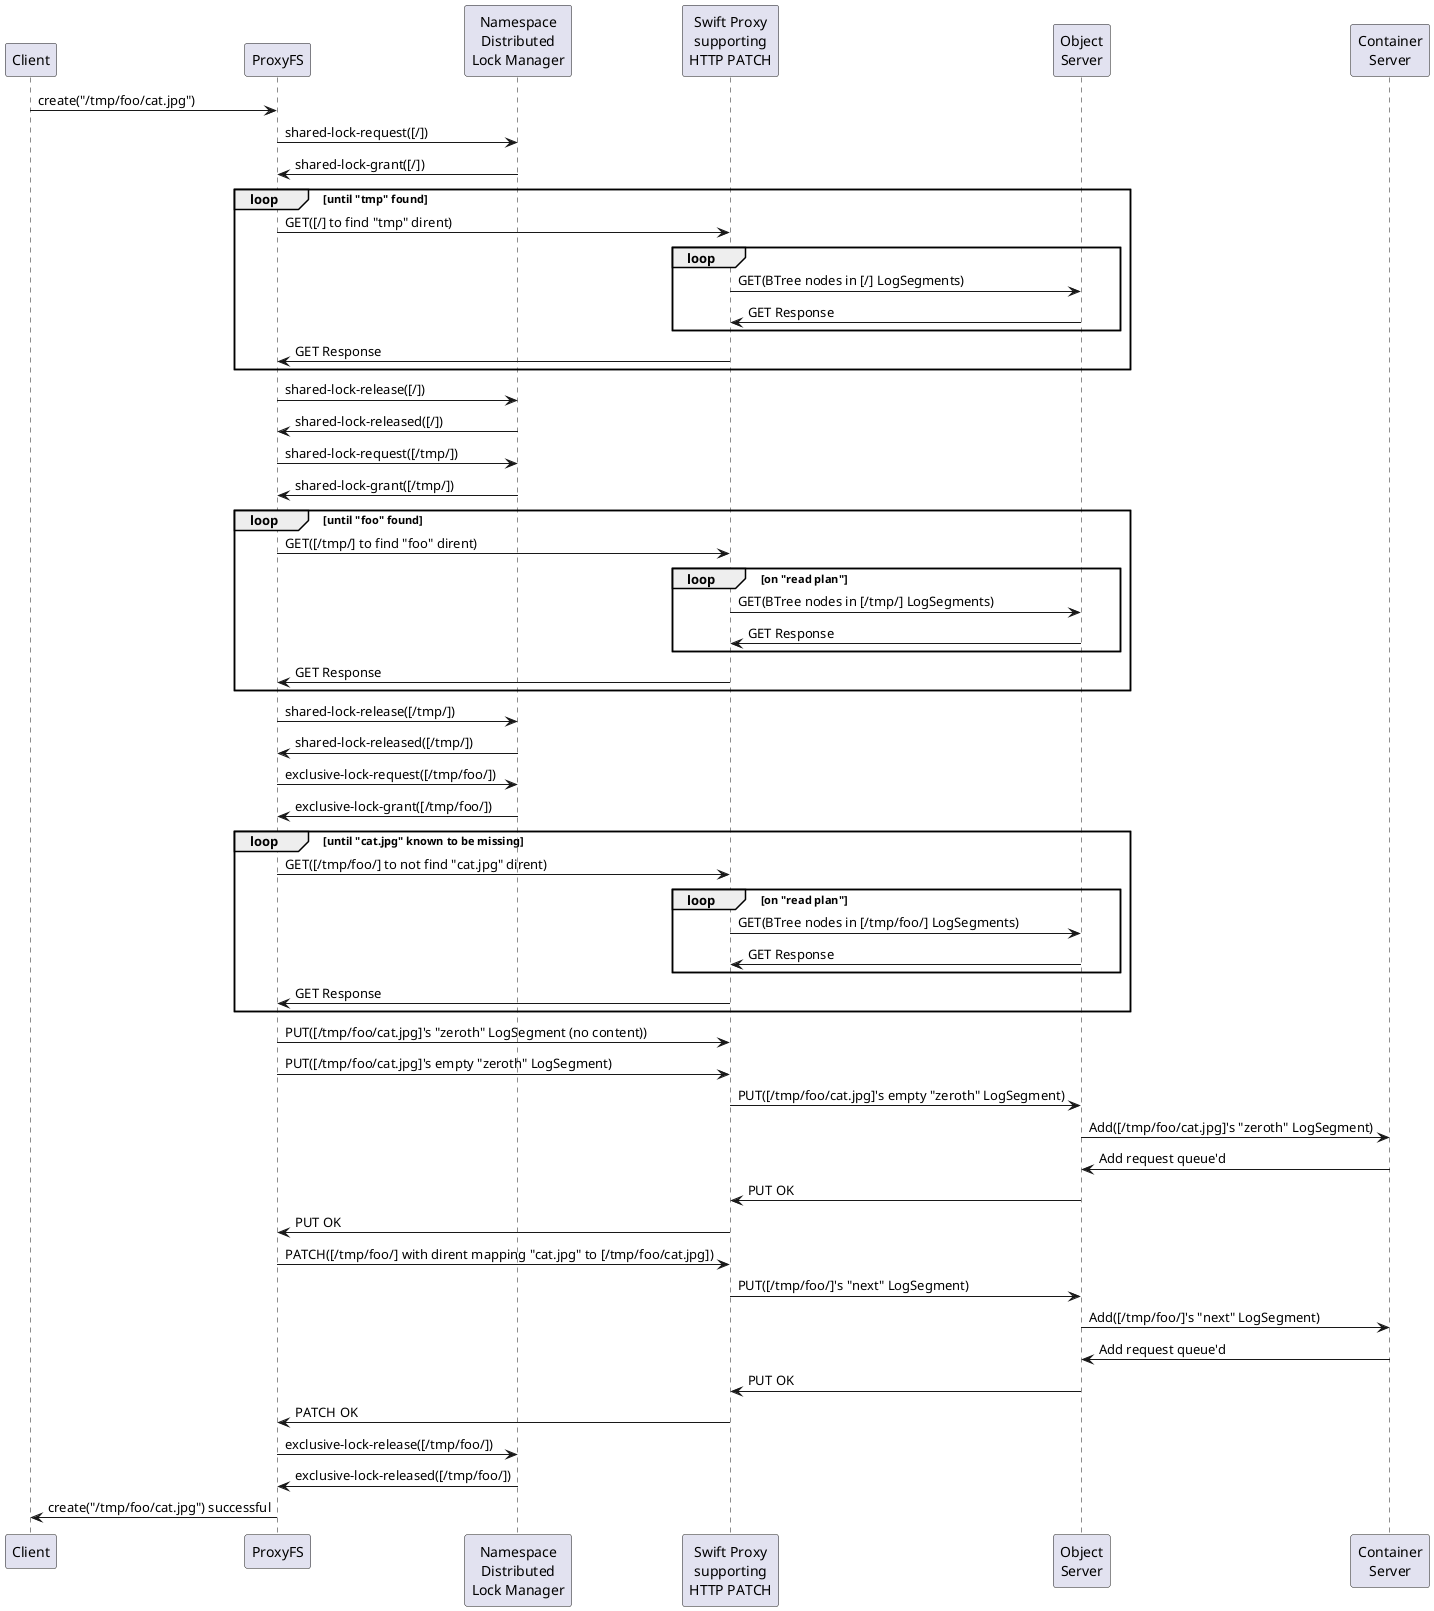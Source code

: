 @startuml
participant Client
participant ProxyFS
participant "Namespace\nDistributed\nLock Manager" as DLM
participant "Swift Proxy\nsupporting\nHTTP PATCH" as SP
participant "Object\nServer" as OBJ
participant "Container\nServer" as CONT

Client->ProxyFS: create("/tmp/foo/cat.jpg")

ProxyFS->DLM: shared-lock-request([/])
DLM->ProxyFS: shared-lock-grant([/])
loop until "tmp" found
ProxyFS->SP: GET([/] to find "tmp" dirent)
loop
SP->OBJ: GET(BTree nodes in [/] LogSegments)
OBJ->SP: GET Response
end
SP->ProxyFS: GET Response
end
ProxyFS->DLM: shared-lock-release([/])
DLM->ProxyFS: shared-lock-released([/])

ProxyFS->DLM: shared-lock-request([/tmp/])
DLM->ProxyFS: shared-lock-grant([/tmp/])
loop until "foo" found
ProxyFS->SP: GET([/tmp/] to find "foo" dirent)
loop on "read plan"
SP->OBJ: GET(BTree nodes in [/tmp/] LogSegments)
OBJ->SP: GET Response
end
SP->ProxyFS: GET Response
end
ProxyFS->DLM: shared-lock-release([/tmp/])
DLM->ProxyFS: shared-lock-released([/tmp/])

ProxyFS->DLM: exclusive-lock-request([/tmp/foo/])
DLM->ProxyFS: exclusive-lock-grant([/tmp/foo/])
loop until "cat.jpg" known to be missing
ProxyFS->SP: GET([/tmp/foo/] to not find "cat.jpg" dirent)
loop on "read plan"
SP->OBJ: GET(BTree nodes in [/tmp/foo/] LogSegments)
OBJ->SP: GET Response
end
SP->ProxyFS: GET Response
end

ProxyFS->SP: PUT([/tmp/foo/cat.jpg]'s "zeroth" LogSegment (no content))
ProxyFS->SP: PUT([/tmp/foo/cat.jpg]'s empty "zeroth" LogSegment)
SP->OBJ: PUT([/tmp/foo/cat.jpg]'s empty "zeroth" LogSegment)
OBJ->CONT: Add([/tmp/foo/cat.jpg]'s "zeroth" LogSegment)
CONT->OBJ: Add request queue'd
OBJ->SP: PUT OK
SP->ProxyFS: PUT OK

ProxyFS->SP: PATCH([/tmp/foo/] with dirent mapping "cat.jpg" to [/tmp/foo/cat.jpg])
SP->OBJ: PUT([/tmp/foo/]'s "next" LogSegment)
OBJ->CONT: Add([/tmp/foo/]'s "next" LogSegment)
CONT->OBJ: Add request queue'd
OBJ->SP: PUT OK
SP->ProxyFS: PATCH OK
ProxyFS->DLM: exclusive-lock-release([/tmp/foo/])
DLM->ProxyFS: exclusive-lock-released([/tmp/foo/])


ProxyFS->Client: create("/tmp/foo/cat.jpg") successful
@enduml
